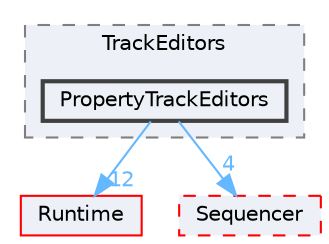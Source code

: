 digraph "PropertyTrackEditors"
{
 // INTERACTIVE_SVG=YES
 // LATEX_PDF_SIZE
  bgcolor="transparent";
  edge [fontname=Helvetica,fontsize=10,labelfontname=Helvetica,labelfontsize=10];
  node [fontname=Helvetica,fontsize=10,shape=box,height=0.2,width=0.4];
  compound=true
  subgraph clusterdir_36339b7b3ed3359ed074a1cb5c59416a {
    graph [ bgcolor="#edf0f7", pencolor="grey50", label="TrackEditors", fontname=Helvetica,fontsize=10 style="filled,dashed", URL="dir_36339b7b3ed3359ed074a1cb5c59416a.html",tooltip=""]
  dir_adcb116c15370cc629298c474233324a [label="PropertyTrackEditors", fillcolor="#edf0f7", color="grey25", style="filled,bold", URL="dir_adcb116c15370cc629298c474233324a.html",tooltip=""];
  }
  dir_7536b172fbd480bfd146a1b1acd6856b [label="Runtime", fillcolor="#edf0f7", color="red", style="filled", URL="dir_7536b172fbd480bfd146a1b1acd6856b.html",tooltip=""];
  dir_ffaaa7186d986781bd19cdbd716255b4 [label="Sequencer", fillcolor="#edf0f7", color="red", style="filled,dashed", URL="dir_ffaaa7186d986781bd19cdbd716255b4.html",tooltip=""];
  dir_adcb116c15370cc629298c474233324a->dir_7536b172fbd480bfd146a1b1acd6856b [headlabel="12", labeldistance=1.5 headhref="dir_000784_000984.html" href="dir_000784_000984.html" color="steelblue1" fontcolor="steelblue1"];
  dir_adcb116c15370cc629298c474233324a->dir_ffaaa7186d986781bd19cdbd716255b4 [headlabel="4", labeldistance=1.5 headhref="dir_000784_001014.html" href="dir_000784_001014.html" color="steelblue1" fontcolor="steelblue1"];
}
